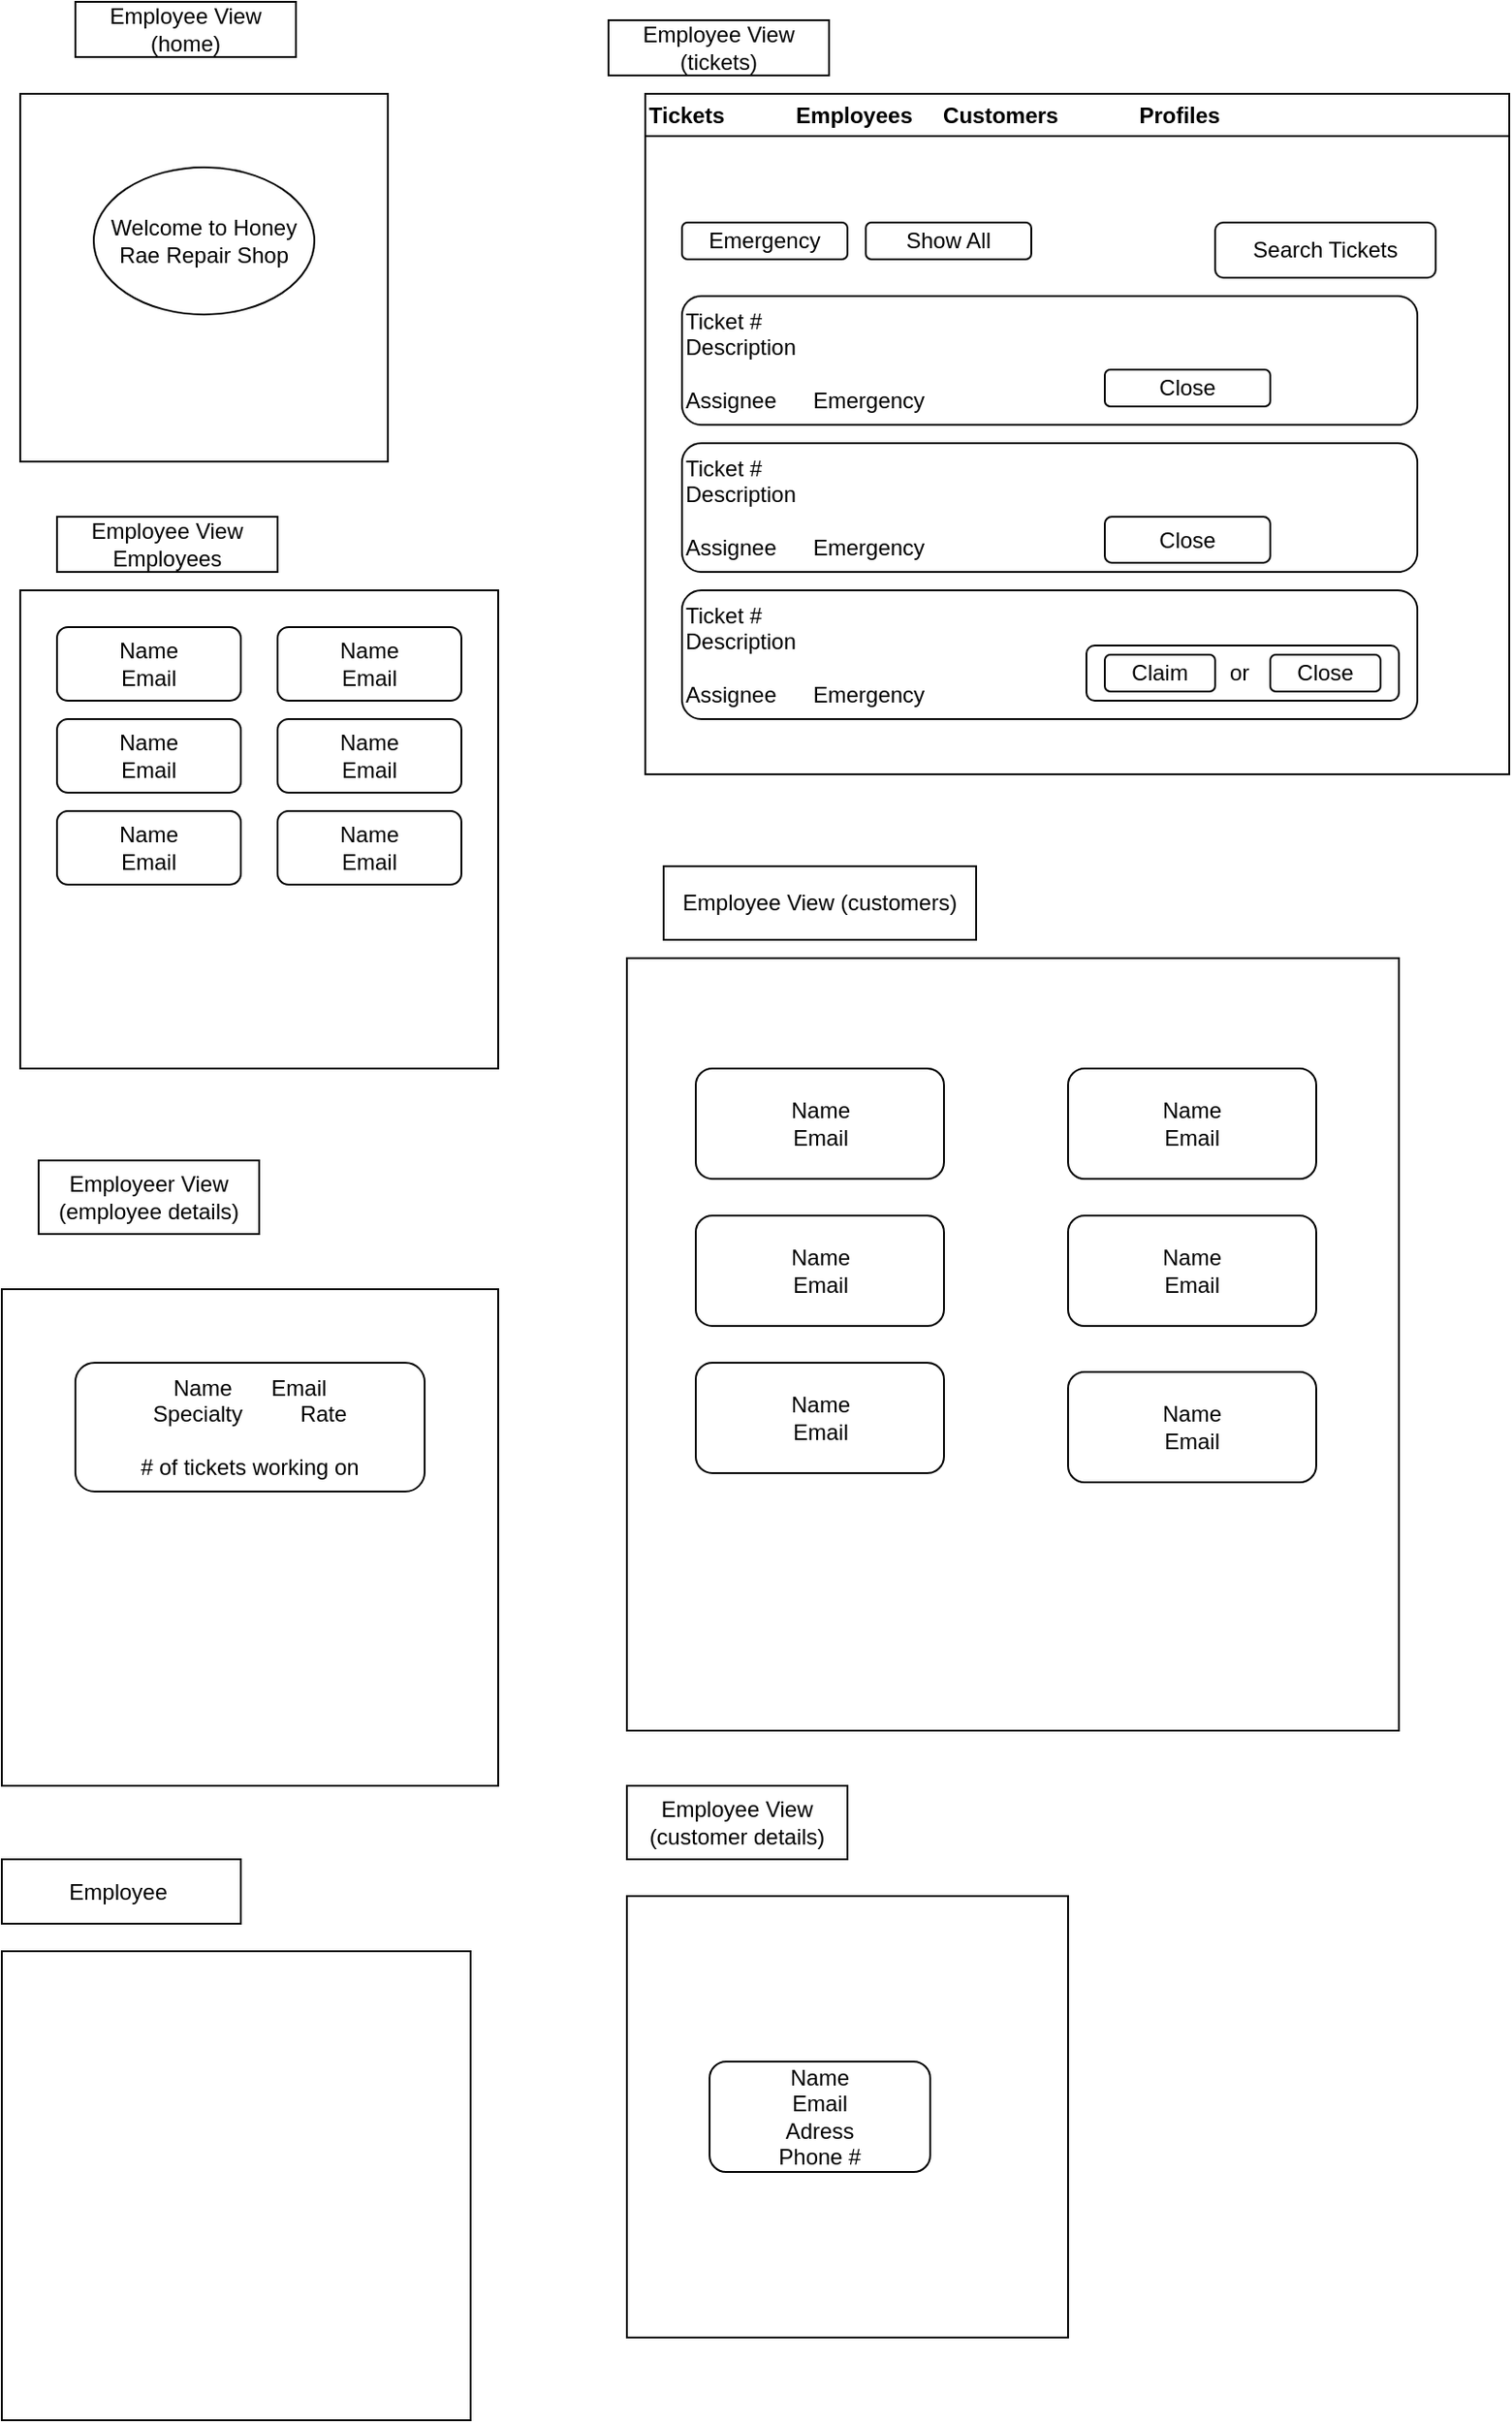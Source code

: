 <mxfile>
    <diagram id="LGqpC-vrlF5eVb0g_cO1" name="Page-1">
        <mxGraphModel dx="666" dy="538" grid="1" gridSize="10" guides="1" tooltips="1" connect="1" arrows="1" fold="1" page="1" pageScale="1" pageWidth="850" pageHeight="1100" math="0" shadow="0">
            <root>
                <mxCell id="0"/>
                <mxCell id="1" parent="0"/>
                <mxCell id="2" value="" style="whiteSpace=wrap;html=1;aspect=fixed;" vertex="1" parent="1">
                    <mxGeometry x="70" y="60" width="200" height="200" as="geometry"/>
                </mxCell>
                <mxCell id="3" value="Employee View (home)" style="rounded=0;whiteSpace=wrap;html=1;" vertex="1" parent="1">
                    <mxGeometry x="100" y="10" width="120" height="30" as="geometry"/>
                </mxCell>
                <mxCell id="4" value="Welcome to Honey Rae Repair Shop" style="ellipse;whiteSpace=wrap;html=1;" vertex="1" parent="1">
                    <mxGeometry x="110" y="100" width="120" height="80" as="geometry"/>
                </mxCell>
                <mxCell id="5" value="" style="whiteSpace=wrap;html=1;aspect=fixed;" vertex="1" parent="1">
                    <mxGeometry x="70" y="330" width="260" height="260" as="geometry"/>
                </mxCell>
                <mxCell id="6" value="Employee View Employees" style="rounded=0;whiteSpace=wrap;html=1;" vertex="1" parent="1">
                    <mxGeometry x="90" y="290" width="120" height="30" as="geometry"/>
                </mxCell>
                <mxCell id="7" value="Name&lt;div&gt;Email&lt;/div&gt;" style="rounded=1;whiteSpace=wrap;html=1;" vertex="1" parent="1">
                    <mxGeometry x="90" y="350" width="100" height="40" as="geometry"/>
                </mxCell>
                <mxCell id="8" value="Name&lt;div&gt;Email&lt;/div&gt;" style="rounded=1;whiteSpace=wrap;html=1;" vertex="1" parent="1">
                    <mxGeometry x="90" y="400" width="100" height="40" as="geometry"/>
                </mxCell>
                <mxCell id="9" value="Name&lt;div&gt;Email&lt;/div&gt;" style="rounded=1;whiteSpace=wrap;html=1;" vertex="1" parent="1">
                    <mxGeometry x="90" y="450" width="100" height="40" as="geometry"/>
                </mxCell>
                <mxCell id="10" value="Name&lt;div&gt;Email&lt;/div&gt;" style="rounded=1;whiteSpace=wrap;html=1;" vertex="1" parent="1">
                    <mxGeometry x="210" y="350" width="100" height="40" as="geometry"/>
                </mxCell>
                <mxCell id="11" value="Name&lt;div&gt;Email&lt;/div&gt;" style="rounded=1;whiteSpace=wrap;html=1;" vertex="1" parent="1">
                    <mxGeometry x="210" y="400" width="100" height="40" as="geometry"/>
                </mxCell>
                <mxCell id="12" value="Name&lt;div&gt;Email&lt;/div&gt;" style="rounded=1;whiteSpace=wrap;html=1;" vertex="1" parent="1">
                    <mxGeometry x="210" y="450" width="100" height="40" as="geometry"/>
                </mxCell>
                <mxCell id="14" value="S" style="swimlane;whiteSpace=wrap;html=1;align=left;" vertex="1" parent="1">
                    <mxGeometry x="410" y="60" width="470" height="370" as="geometry">
                        <mxRectangle x="360" y="200" width="50" height="40" as="alternateBounds"/>
                    </mxGeometry>
                </mxCell>
                <mxCell id="18" value="Close" style="rounded=1;whiteSpace=wrap;html=1;" vertex="1" parent="14">
                    <mxGeometry x="310" y="142.5" width="60" height="25" as="geometry"/>
                </mxCell>
                <mxCell id="19" value="Ticket #&lt;div&gt;Description&lt;/div&gt;&lt;div&gt;&lt;br&gt;&lt;/div&gt;&lt;div&gt;Assignee&amp;nbsp; &amp;nbsp; &amp;nbsp; Emergency&amp;nbsp;&lt;span style=&quot;white-space: pre;&quot;&gt;&#x9;&lt;/span&gt;&lt;span style=&quot;white-space: pre;&quot;&gt;&#x9;&lt;/span&gt;&lt;span style=&quot;white-space: pre;&quot;&gt;&#x9;&lt;/span&gt;&lt;span style=&quot;white-space: pre;&quot;&gt;&#x9;&lt;/span&gt;&lt;span style=&quot;white-space: pre;&quot;&gt;&#x9;&lt;/span&gt;&lt;/div&gt;" style="rounded=1;whiteSpace=wrap;html=1;align=left;" vertex="1" parent="14">
                    <mxGeometry x="20" y="190" width="400" height="70" as="geometry"/>
                </mxCell>
                <mxCell id="20" value="Tickets&lt;span style=&quot;white-space: pre;&quot;&gt;&#x9;&lt;/span&gt;&lt;span style=&quot;white-space: pre;&quot;&gt;&#x9;&lt;/span&gt;Employees&lt;span style=&quot;white-space: pre;&quot;&gt;&#x9;&lt;/span&gt;Customers&lt;span style=&quot;white-space: pre;&quot;&gt;&#x9;&lt;/span&gt;&lt;span style=&quot;white-space: pre;&quot;&gt;&#x9;&lt;/span&gt;Profiles&lt;span style=&quot;white-space: pre;&quot;&gt;&#x9;&lt;/span&gt;" style="swimlane;whiteSpace=wrap;html=1;align=left;" vertex="1" parent="14">
                    <mxGeometry width="470" height="370" as="geometry">
                        <mxRectangle x="360" y="200" width="50" height="40" as="alternateBounds"/>
                    </mxGeometry>
                </mxCell>
                <mxCell id="22" value="Close" style="rounded=1;whiteSpace=wrap;html=1;" vertex="1" parent="20">
                    <mxGeometry x="310" y="142.5" width="60" height="25" as="geometry"/>
                </mxCell>
                <mxCell id="17" value="Ticket #&lt;div&gt;Description&lt;/div&gt;&lt;div&gt;&lt;br&gt;&lt;/div&gt;&lt;div&gt;Assignee&amp;nbsp; &amp;nbsp; &amp;nbsp; Emergency&amp;nbsp;&lt;span style=&quot;white-space: pre;&quot;&gt;&#x9;&lt;/span&gt;&lt;span style=&quot;white-space: pre;&quot;&gt;&#x9;&lt;/span&gt;&lt;span style=&quot;white-space: pre;&quot;&gt;&#x9;&lt;/span&gt;&lt;span style=&quot;white-space: pre;&quot;&gt;&#x9;&lt;/span&gt;&lt;span style=&quot;white-space: pre;&quot;&gt;&#x9;&lt;/span&gt;&lt;/div&gt;" style="rounded=1;whiteSpace=wrap;html=1;align=left;" vertex="1" parent="20">
                    <mxGeometry x="20" y="110" width="400" height="70" as="geometry"/>
                </mxCell>
                <mxCell id="23" value="Ticket #&lt;div&gt;Description&lt;/div&gt;&lt;div&gt;&lt;br&gt;&lt;/div&gt;&lt;div&gt;Assignee&amp;nbsp; &amp;nbsp; &amp;nbsp; Emergency&amp;nbsp;&lt;span style=&quot;white-space: pre;&quot;&gt;&#x9;&lt;/span&gt;&lt;span style=&quot;white-space: pre;&quot;&gt;&#x9;&lt;/span&gt;&lt;span style=&quot;white-space: pre;&quot;&gt;&#x9;&lt;/span&gt;&lt;span style=&quot;white-space: pre;&quot;&gt;&#x9;&lt;/span&gt;&lt;span style=&quot;white-space: pre;&quot;&gt;&#x9;&lt;/span&gt;&lt;/div&gt;" style="rounded=1;whiteSpace=wrap;html=1;align=left;" vertex="1" parent="20">
                    <mxGeometry x="20" y="270" width="400" height="70" as="geometry"/>
                </mxCell>
                <mxCell id="28" value="Emergency" style="rounded=1;whiteSpace=wrap;html=1;" vertex="1" parent="20">
                    <mxGeometry x="20" y="70" width="90" height="20" as="geometry"/>
                </mxCell>
                <mxCell id="29" value="Show All" style="rounded=1;whiteSpace=wrap;html=1;" vertex="1" parent="20">
                    <mxGeometry x="120" y="70" width="90" height="20" as="geometry"/>
                </mxCell>
                <mxCell id="30" value="Close" style="rounded=1;whiteSpace=wrap;html=1;" vertex="1" parent="20">
                    <mxGeometry x="250" y="150" width="90" height="20" as="geometry"/>
                </mxCell>
                <mxCell id="32" value="or&amp;nbsp;" style="rounded=1;whiteSpace=wrap;html=1;" vertex="1" parent="20">
                    <mxGeometry x="240" y="300" width="170" height="30" as="geometry"/>
                </mxCell>
                <mxCell id="33" value="Claim" style="rounded=1;whiteSpace=wrap;html=1;" vertex="1" parent="20">
                    <mxGeometry x="250" y="305" width="60" height="20" as="geometry"/>
                </mxCell>
                <mxCell id="34" value="Close" style="rounded=1;whiteSpace=wrap;html=1;" vertex="1" parent="20">
                    <mxGeometry x="340" y="305" width="60" height="20" as="geometry"/>
                </mxCell>
                <mxCell id="36" value="Search Tickets" style="rounded=1;whiteSpace=wrap;html=1;" vertex="1" parent="20">
                    <mxGeometry x="310" y="70" width="120" height="30" as="geometry"/>
                </mxCell>
                <mxCell id="31" value="Close" style="rounded=1;whiteSpace=wrap;html=1;" vertex="1" parent="14">
                    <mxGeometry x="250" y="230" width="90" height="25" as="geometry"/>
                </mxCell>
                <mxCell id="16" value="Employee View (tickets)" style="rounded=0;whiteSpace=wrap;html=1;" vertex="1" parent="1">
                    <mxGeometry x="390" y="20" width="120" height="30" as="geometry"/>
                </mxCell>
                <mxCell id="37" value="" style="whiteSpace=wrap;html=1;aspect=fixed;" vertex="1" parent="1">
                    <mxGeometry x="60" y="710" width="270" height="270" as="geometry"/>
                </mxCell>
                <mxCell id="38" value="Employeer View (employee details)" style="rounded=0;whiteSpace=wrap;html=1;" vertex="1" parent="1">
                    <mxGeometry x="80" y="640" width="120" height="40" as="geometry"/>
                </mxCell>
                <mxCell id="39" value="Name&lt;span style=&quot;white-space: pre;&quot;&gt;&#x9;&lt;/span&gt;Email&lt;div&gt;&lt;font color=&quot;#000000&quot;&gt;Specialty&lt;span style=&quot;white-space: pre;&quot;&gt;&#x9;&lt;/span&gt;&lt;span style=&quot;white-space: pre;&quot;&gt;&#x9;&lt;/span&gt;Rate&lt;/font&gt;&lt;/div&gt;&lt;div&gt;&lt;font color=&quot;#000000&quot;&gt;&lt;br&gt;&lt;/font&gt;&lt;div&gt;&lt;div&gt;# of tickets working on&lt;/div&gt;&lt;/div&gt;&lt;/div&gt;" style="rounded=1;whiteSpace=wrap;html=1;" vertex="1" parent="1">
                    <mxGeometry x="100" y="750" width="190" height="70" as="geometry"/>
                </mxCell>
                <mxCell id="40" value="" style="whiteSpace=wrap;html=1;aspect=fixed;" vertex="1" parent="1">
                    <mxGeometry x="400" y="530" width="420" height="420" as="geometry"/>
                </mxCell>
                <mxCell id="41" value="Employee View (customers)" style="rounded=0;whiteSpace=wrap;html=1;" vertex="1" parent="1">
                    <mxGeometry x="420" y="480" width="170" height="40" as="geometry"/>
                </mxCell>
                <mxCell id="42" value="Name&lt;div&gt;Email&lt;/div&gt;" style="rounded=1;whiteSpace=wrap;html=1;" vertex="1" parent="1">
                    <mxGeometry x="437.5" y="590" width="135" height="60" as="geometry"/>
                </mxCell>
                <mxCell id="43" value="Name&lt;div&gt;Email&lt;/div&gt;" style="rounded=1;whiteSpace=wrap;html=1;" vertex="1" parent="1">
                    <mxGeometry x="437.5" y="670" width="135" height="60" as="geometry"/>
                </mxCell>
                <mxCell id="44" value="Name&lt;div&gt;Email&lt;/div&gt;" style="rounded=1;whiteSpace=wrap;html=1;" vertex="1" parent="1">
                    <mxGeometry x="437.5" y="750" width="135" height="60" as="geometry"/>
                </mxCell>
                <mxCell id="45" value="Name&lt;div&gt;Email&lt;/div&gt;" style="rounded=1;whiteSpace=wrap;html=1;" vertex="1" parent="1">
                    <mxGeometry x="640" y="590" width="135" height="60" as="geometry"/>
                </mxCell>
                <mxCell id="46" value="Name&lt;div&gt;Email&lt;/div&gt;" style="rounded=1;whiteSpace=wrap;html=1;" vertex="1" parent="1">
                    <mxGeometry x="640" y="670" width="135" height="60" as="geometry"/>
                </mxCell>
                <mxCell id="47" value="Name&lt;div&gt;Email&lt;/div&gt;" style="rounded=1;whiteSpace=wrap;html=1;" vertex="1" parent="1">
                    <mxGeometry x="640" y="755" width="135" height="60" as="geometry"/>
                </mxCell>
                <mxCell id="48" value="" style="whiteSpace=wrap;html=1;aspect=fixed;" vertex="1" parent="1">
                    <mxGeometry x="400" y="1040" width="240" height="240" as="geometry"/>
                </mxCell>
                <mxCell id="49" value="Employee View (customer details)" style="rounded=0;whiteSpace=wrap;html=1;" vertex="1" parent="1">
                    <mxGeometry x="400" y="980" width="120" height="40" as="geometry"/>
                </mxCell>
                <mxCell id="50" value="Name&lt;div&gt;Email&lt;/div&gt;&lt;div&gt;Adress&lt;/div&gt;&lt;div&gt;Phone #&lt;/div&gt;" style="rounded=1;whiteSpace=wrap;html=1;" vertex="1" parent="1">
                    <mxGeometry x="445" y="1130" width="120" height="60" as="geometry"/>
                </mxCell>
                <mxCell id="51" value="" style="whiteSpace=wrap;html=1;aspect=fixed;" vertex="1" parent="1">
                    <mxGeometry x="60" y="1070" width="255" height="255" as="geometry"/>
                </mxCell>
                <mxCell id="52" value="Employee&amp;nbsp;" style="rounded=0;whiteSpace=wrap;html=1;" vertex="1" parent="1">
                    <mxGeometry x="60" y="1020" width="130" height="35" as="geometry"/>
                </mxCell>
            </root>
        </mxGraphModel>
    </diagram>
</mxfile>